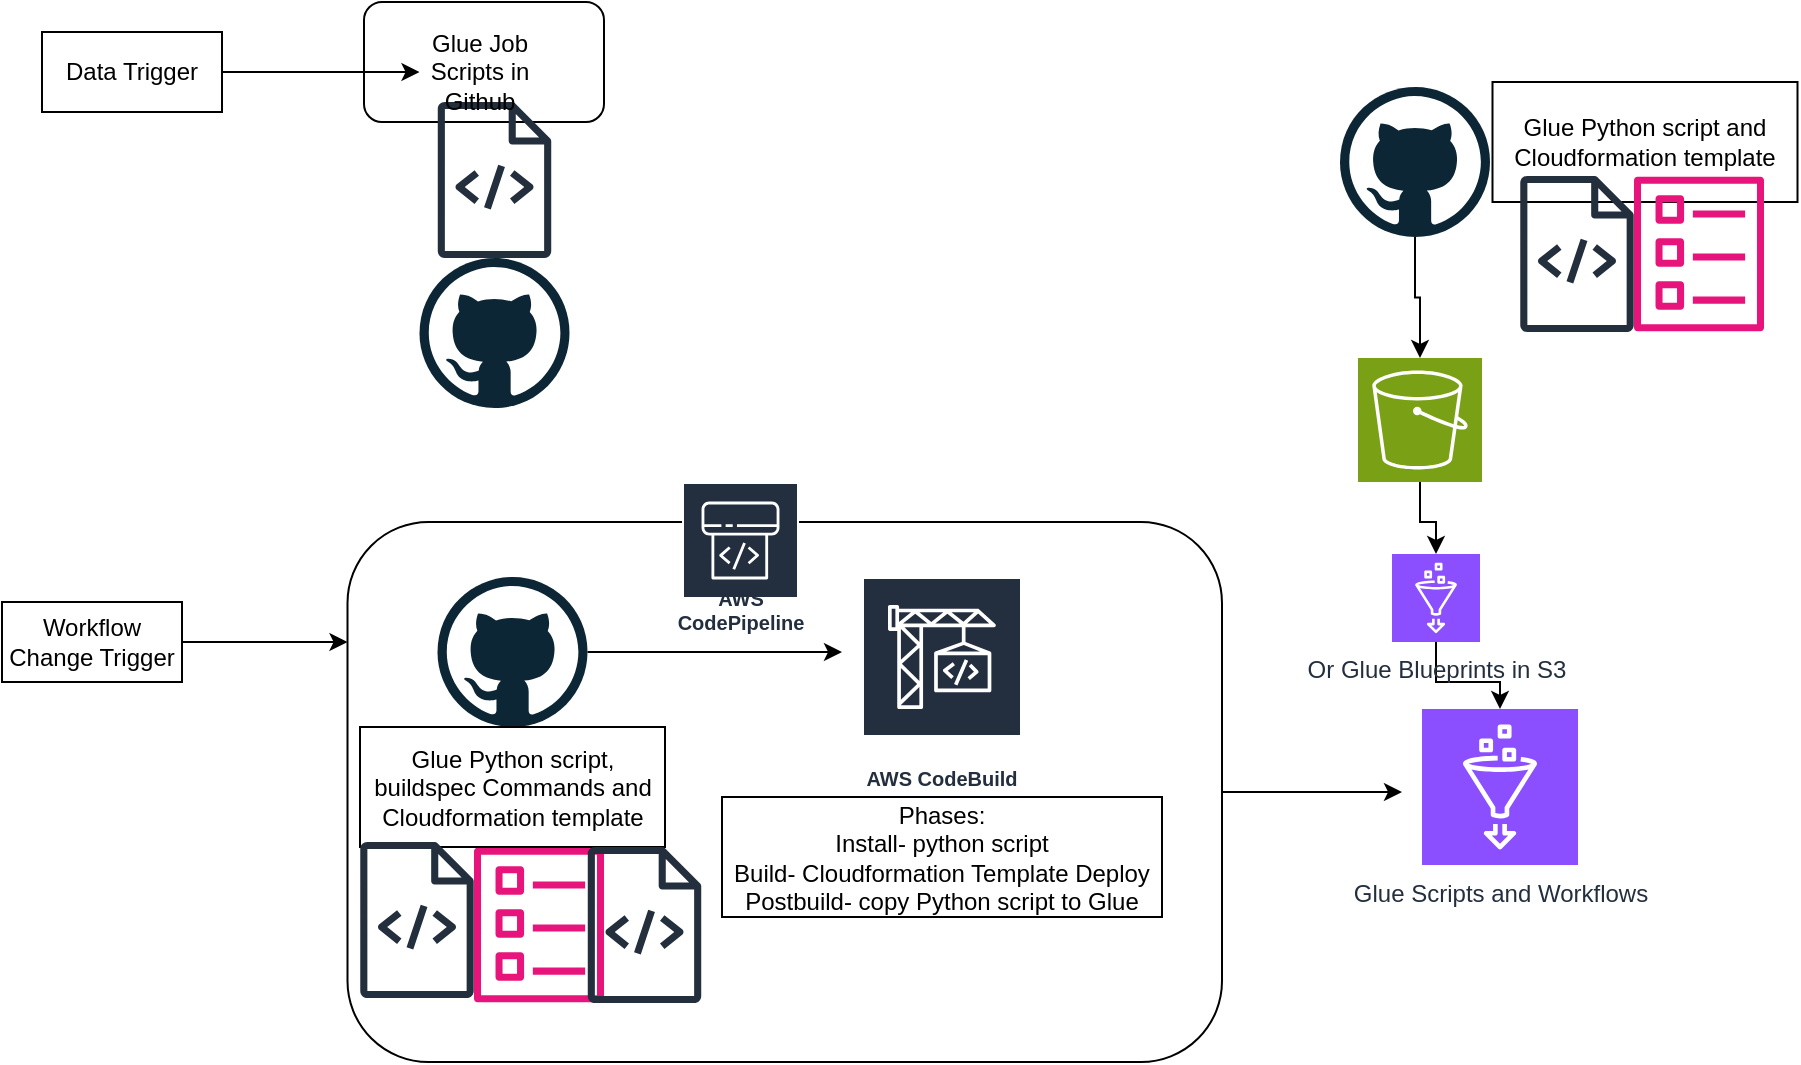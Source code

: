 <mxfile version="24.0.0" type="github">
  <diagram name="Page-1" id="hjqz-s7agjdwuwA-WYH3">
    <mxGraphModel dx="2222" dy="1846" grid="1" gridSize="10" guides="1" tooltips="1" connect="1" arrows="1" fold="1" page="1" pageScale="1" pageWidth="850" pageHeight="1100" math="0" shadow="0">
      <root>
        <mxCell id="0" />
        <mxCell id="1" parent="0" />
        <mxCell id="yojlliRYT3ahLuMwwNW5-14" value="" style="rounded=1;whiteSpace=wrap;html=1;" vertex="1" parent="1">
          <mxGeometry x="51" y="-80" width="120" height="60" as="geometry" />
        </mxCell>
        <mxCell id="yojlliRYT3ahLuMwwNW5-18" style="edgeStyle=orthogonalEdgeStyle;rounded=0;orthogonalLoop=1;jettySize=auto;html=1;" edge="1" parent="1" source="yojlliRYT3ahLuMwwNW5-10">
          <mxGeometry relative="1" as="geometry">
            <mxPoint x="570" y="315" as="targetPoint" />
          </mxGeometry>
        </mxCell>
        <mxCell id="yojlliRYT3ahLuMwwNW5-10" value="" style="rounded=1;whiteSpace=wrap;html=1;" vertex="1" parent="1">
          <mxGeometry x="42.75" y="180" width="437.25" height="270" as="geometry" />
        </mxCell>
        <mxCell id="yojlliRYT3ahLuMwwNW5-1" value="AWS CodeBuild" style="sketch=0;outlineConnect=0;fontColor=#232F3E;gradientColor=none;strokeColor=#ffffff;fillColor=#232F3E;dashed=0;verticalLabelPosition=middle;verticalAlign=bottom;align=center;html=1;whiteSpace=wrap;fontSize=10;fontStyle=1;spacing=3;shape=mxgraph.aws4.productIcon;prIcon=mxgraph.aws4.codebuild;" vertex="1" parent="1">
          <mxGeometry x="300" y="207.5" width="80" height="110" as="geometry" />
        </mxCell>
        <mxCell id="yojlliRYT3ahLuMwwNW5-2" value="" style="sketch=0;outlineConnect=0;fontColor=#232F3E;gradientColor=none;fillColor=#E7157B;strokeColor=none;dashed=0;verticalLabelPosition=bottom;verticalAlign=top;align=center;html=1;fontSize=12;fontStyle=0;aspect=fixed;pointerEvents=1;shape=mxgraph.aws4.template;" vertex="1" parent="1">
          <mxGeometry x="106" y="342.5" width="65" height="78" as="geometry" />
        </mxCell>
        <mxCell id="yojlliRYT3ahLuMwwNW5-9" style="edgeStyle=orthogonalEdgeStyle;rounded=0;orthogonalLoop=1;jettySize=auto;html=1;" edge="1" parent="1" source="yojlliRYT3ahLuMwwNW5-3">
          <mxGeometry relative="1" as="geometry">
            <mxPoint x="290" y="245" as="targetPoint" />
          </mxGeometry>
        </mxCell>
        <mxCell id="yojlliRYT3ahLuMwwNW5-3" value="" style="dashed=0;outlineConnect=0;html=1;align=center;labelPosition=center;verticalLabelPosition=bottom;verticalAlign=top;shape=mxgraph.weblogos.github" vertex="1" parent="1">
          <mxGeometry x="87.75" y="207.5" width="75" height="75" as="geometry" />
        </mxCell>
        <mxCell id="yojlliRYT3ahLuMwwNW5-4" value="Glue Python script, buildspec Commands and Cloudformation template" style="rounded=0;whiteSpace=wrap;html=1;" vertex="1" parent="1">
          <mxGeometry x="49" y="282.5" width="152.5" height="60" as="geometry" />
        </mxCell>
        <mxCell id="yojlliRYT3ahLuMwwNW5-5" value="&lt;div&gt;Phases:&lt;/div&gt;&lt;div&gt;Install- python script&lt;/div&gt;&lt;div&gt;Build- Cloudformation Template Deploy&lt;br&gt;&lt;/div&gt;&lt;div&gt;Postbuild- copy Python script to Glue&lt;br&gt;&lt;/div&gt;" style="rounded=0;whiteSpace=wrap;html=1;" vertex="1" parent="1">
          <mxGeometry x="230" y="317.5" width="220" height="60" as="geometry" />
        </mxCell>
        <mxCell id="yojlliRYT3ahLuMwwNW5-6" value="" style="sketch=0;outlineConnect=0;fontColor=#232F3E;gradientColor=none;fillColor=#232F3D;strokeColor=none;dashed=0;verticalLabelPosition=bottom;verticalAlign=top;align=center;html=1;fontSize=12;fontStyle=0;aspect=fixed;pointerEvents=1;shape=mxgraph.aws4.source_code;" vertex="1" parent="1">
          <mxGeometry x="49" y="340" width="57" height="78" as="geometry" />
        </mxCell>
        <mxCell id="yojlliRYT3ahLuMwwNW5-8" value="AWS CodePipeline" style="sketch=0;outlineConnect=0;fontColor=#232F3E;gradientColor=none;strokeColor=#ffffff;fillColor=#232F3E;dashed=0;verticalLabelPosition=middle;verticalAlign=bottom;align=center;html=1;whiteSpace=wrap;fontSize=10;fontStyle=1;spacing=3;shape=mxgraph.aws4.productIcon;prIcon=mxgraph.aws4.codepipeline;" vertex="1" parent="1">
          <mxGeometry x="210" y="160" width="58.5" height="80" as="geometry" />
        </mxCell>
        <mxCell id="yojlliRYT3ahLuMwwNW5-11" value="" style="dashed=0;outlineConnect=0;html=1;align=center;labelPosition=center;verticalLabelPosition=bottom;verticalAlign=top;shape=mxgraph.weblogos.github" vertex="1" parent="1">
          <mxGeometry x="78.75" y="48" width="75" height="75" as="geometry" />
        </mxCell>
        <mxCell id="yojlliRYT3ahLuMwwNW5-12" value="" style="sketch=0;outlineConnect=0;fontColor=#232F3E;gradientColor=none;fillColor=#232F3D;strokeColor=none;dashed=0;verticalLabelPosition=bottom;verticalAlign=top;align=center;html=1;fontSize=12;fontStyle=0;aspect=fixed;pointerEvents=1;shape=mxgraph.aws4.source_code;" vertex="1" parent="1">
          <mxGeometry x="87.75" y="-30" width="57" height="78" as="geometry" />
        </mxCell>
        <mxCell id="yojlliRYT3ahLuMwwNW5-13" value="Glue Job Scripts in Github" style="text;html=1;align=center;verticalAlign=middle;whiteSpace=wrap;rounded=0;" vertex="1" parent="1">
          <mxGeometry x="78.75" y="-60" width="60" height="30" as="geometry" />
        </mxCell>
        <mxCell id="yojlliRYT3ahLuMwwNW5-17" value="Glue Scripts and Workflows" style="sketch=0;points=[[0,0,0],[0.25,0,0],[0.5,0,0],[0.75,0,0],[1,0,0],[0,1,0],[0.25,1,0],[0.5,1,0],[0.75,1,0],[1,1,0],[0,0.25,0],[0,0.5,0],[0,0.75,0],[1,0.25,0],[1,0.5,0],[1,0.75,0]];outlineConnect=0;fontColor=#232F3E;fillColor=#8C4FFF;strokeColor=#ffffff;dashed=0;verticalLabelPosition=bottom;verticalAlign=top;align=center;html=1;fontSize=12;fontStyle=0;aspect=fixed;shape=mxgraph.aws4.resourceIcon;resIcon=mxgraph.aws4.glue;" vertex="1" parent="1">
          <mxGeometry x="580" y="273.5" width="78" height="78" as="geometry" />
        </mxCell>
        <mxCell id="yojlliRYT3ahLuMwwNW5-35" value="" style="edgeStyle=orthogonalEdgeStyle;rounded=0;orthogonalLoop=1;jettySize=auto;html=1;" edge="1" parent="1" source="yojlliRYT3ahLuMwwNW5-19" target="yojlliRYT3ahLuMwwNW5-17">
          <mxGeometry relative="1" as="geometry" />
        </mxCell>
        <mxCell id="yojlliRYT3ahLuMwwNW5-19" value="Or Glue Blueprints in S3" style="sketch=0;points=[[0,0,0],[0.25,0,0],[0.5,0,0],[0.75,0,0],[1,0,0],[0,1,0],[0.25,1,0],[0.5,1,0],[0.75,1,0],[1,1,0],[0,0.25,0],[0,0.5,0],[0,0.75,0],[1,0.25,0],[1,0.5,0],[1,0.75,0]];outlineConnect=0;fontColor=#232F3E;fillColor=#8C4FFF;strokeColor=#ffffff;dashed=0;verticalLabelPosition=bottom;verticalAlign=top;align=center;html=1;fontSize=12;fontStyle=0;aspect=fixed;shape=mxgraph.aws4.resourceIcon;resIcon=mxgraph.aws4.glue;" vertex="1" parent="1">
          <mxGeometry x="565" y="196" width="44" height="44" as="geometry" />
        </mxCell>
        <mxCell id="yojlliRYT3ahLuMwwNW5-33" value="" style="edgeStyle=orthogonalEdgeStyle;rounded=0;orthogonalLoop=1;jettySize=auto;html=1;" edge="1" parent="1" source="yojlliRYT3ahLuMwwNW5-20" target="yojlliRYT3ahLuMwwNW5-25">
          <mxGeometry relative="1" as="geometry" />
        </mxCell>
        <mxCell id="yojlliRYT3ahLuMwwNW5-20" value="" style="dashed=0;outlineConnect=0;html=1;align=center;labelPosition=center;verticalLabelPosition=bottom;verticalAlign=top;shape=mxgraph.weblogos.github" vertex="1" parent="1">
          <mxGeometry x="539" y="-37.5" width="75" height="75" as="geometry" />
        </mxCell>
        <mxCell id="yojlliRYT3ahLuMwwNW5-21" value="Glue Python script and Cloudformation template" style="rounded=0;whiteSpace=wrap;html=1;" vertex="1" parent="1">
          <mxGeometry x="615.25" y="-40" width="152.5" height="60" as="geometry" />
        </mxCell>
        <mxCell id="yojlliRYT3ahLuMwwNW5-22" value="" style="sketch=0;outlineConnect=0;fontColor=#232F3E;gradientColor=none;fillColor=#232F3D;strokeColor=none;dashed=0;verticalLabelPosition=bottom;verticalAlign=top;align=center;html=1;fontSize=12;fontStyle=0;aspect=fixed;pointerEvents=1;shape=mxgraph.aws4.source_code;" vertex="1" parent="1">
          <mxGeometry x="629" y="7" width="57" height="78" as="geometry" />
        </mxCell>
        <mxCell id="yojlliRYT3ahLuMwwNW5-23" value="" style="sketch=0;outlineConnect=0;fontColor=#232F3E;gradientColor=none;fillColor=#E7157B;strokeColor=none;dashed=0;verticalLabelPosition=bottom;verticalAlign=top;align=center;html=1;fontSize=12;fontStyle=0;aspect=fixed;pointerEvents=1;shape=mxgraph.aws4.template;" vertex="1" parent="1">
          <mxGeometry x="686" y="7" width="65" height="78" as="geometry" />
        </mxCell>
        <mxCell id="yojlliRYT3ahLuMwwNW5-24" value="" style="sketch=0;outlineConnect=0;fontColor=#232F3E;gradientColor=none;fillColor=#232F3D;strokeColor=none;dashed=0;verticalLabelPosition=bottom;verticalAlign=top;align=center;html=1;fontSize=12;fontStyle=0;aspect=fixed;pointerEvents=1;shape=mxgraph.aws4.source_code;" vertex="1" parent="1">
          <mxGeometry x="162.75" y="342.5" width="57" height="78" as="geometry" />
        </mxCell>
        <mxCell id="yojlliRYT3ahLuMwwNW5-34" value="" style="edgeStyle=orthogonalEdgeStyle;rounded=0;orthogonalLoop=1;jettySize=auto;html=1;" edge="1" parent="1" source="yojlliRYT3ahLuMwwNW5-25" target="yojlliRYT3ahLuMwwNW5-19">
          <mxGeometry relative="1" as="geometry" />
        </mxCell>
        <mxCell id="yojlliRYT3ahLuMwwNW5-25" value="" style="sketch=0;points=[[0,0,0],[0.25,0,0],[0.5,0,0],[0.75,0,0],[1,0,0],[0,1,0],[0.25,1,0],[0.5,1,0],[0.75,1,0],[1,1,0],[0,0.25,0],[0,0.5,0],[0,0.75,0],[1,0.25,0],[1,0.5,0],[1,0.75,0]];outlineConnect=0;fontColor=#232F3E;fillColor=#7AA116;strokeColor=#ffffff;dashed=0;verticalLabelPosition=bottom;verticalAlign=top;align=center;html=1;fontSize=12;fontStyle=0;aspect=fixed;shape=mxgraph.aws4.resourceIcon;resIcon=mxgraph.aws4.s3;" vertex="1" parent="1">
          <mxGeometry x="548" y="98" width="62" height="62" as="geometry" />
        </mxCell>
        <mxCell id="yojlliRYT3ahLuMwwNW5-29" value="" style="edgeStyle=orthogonalEdgeStyle;rounded=0;orthogonalLoop=1;jettySize=auto;html=1;" edge="1" parent="1" source="yojlliRYT3ahLuMwwNW5-28" target="yojlliRYT3ahLuMwwNW5-13">
          <mxGeometry relative="1" as="geometry" />
        </mxCell>
        <mxCell id="yojlliRYT3ahLuMwwNW5-28" value="Data Trigger" style="rounded=0;whiteSpace=wrap;html=1;" vertex="1" parent="1">
          <mxGeometry x="-110" y="-65" width="90" height="40" as="geometry" />
        </mxCell>
        <mxCell id="yojlliRYT3ahLuMwwNW5-32" value="" style="edgeStyle=orthogonalEdgeStyle;rounded=0;orthogonalLoop=1;jettySize=auto;html=1;" edge="1" parent="1" source="yojlliRYT3ahLuMwwNW5-30" target="yojlliRYT3ahLuMwwNW5-10">
          <mxGeometry relative="1" as="geometry">
            <Array as="points">
              <mxPoint x="20" y="240" />
              <mxPoint x="20" y="240" />
            </Array>
          </mxGeometry>
        </mxCell>
        <mxCell id="yojlliRYT3ahLuMwwNW5-30" value="Workflow Change Trigger" style="rounded=0;whiteSpace=wrap;html=1;" vertex="1" parent="1">
          <mxGeometry x="-130" y="220" width="90" height="40" as="geometry" />
        </mxCell>
      </root>
    </mxGraphModel>
  </diagram>
</mxfile>
